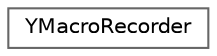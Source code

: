 digraph "Graphical Class Hierarchy"
{
 // LATEX_PDF_SIZE
  bgcolor="transparent";
  edge [fontname=Helvetica,fontsize=10,labelfontname=Helvetica,labelfontsize=10];
  node [fontname=Helvetica,fontsize=10,shape=box,height=0.2,width=0.4];
  rankdir="LR";
  Node0 [id="Node000000",label="YMacroRecorder",height=0.2,width=0.4,color="grey40", fillcolor="white", style="filled",URL="$classYMacroRecorder.html",tooltip=" "];
}
